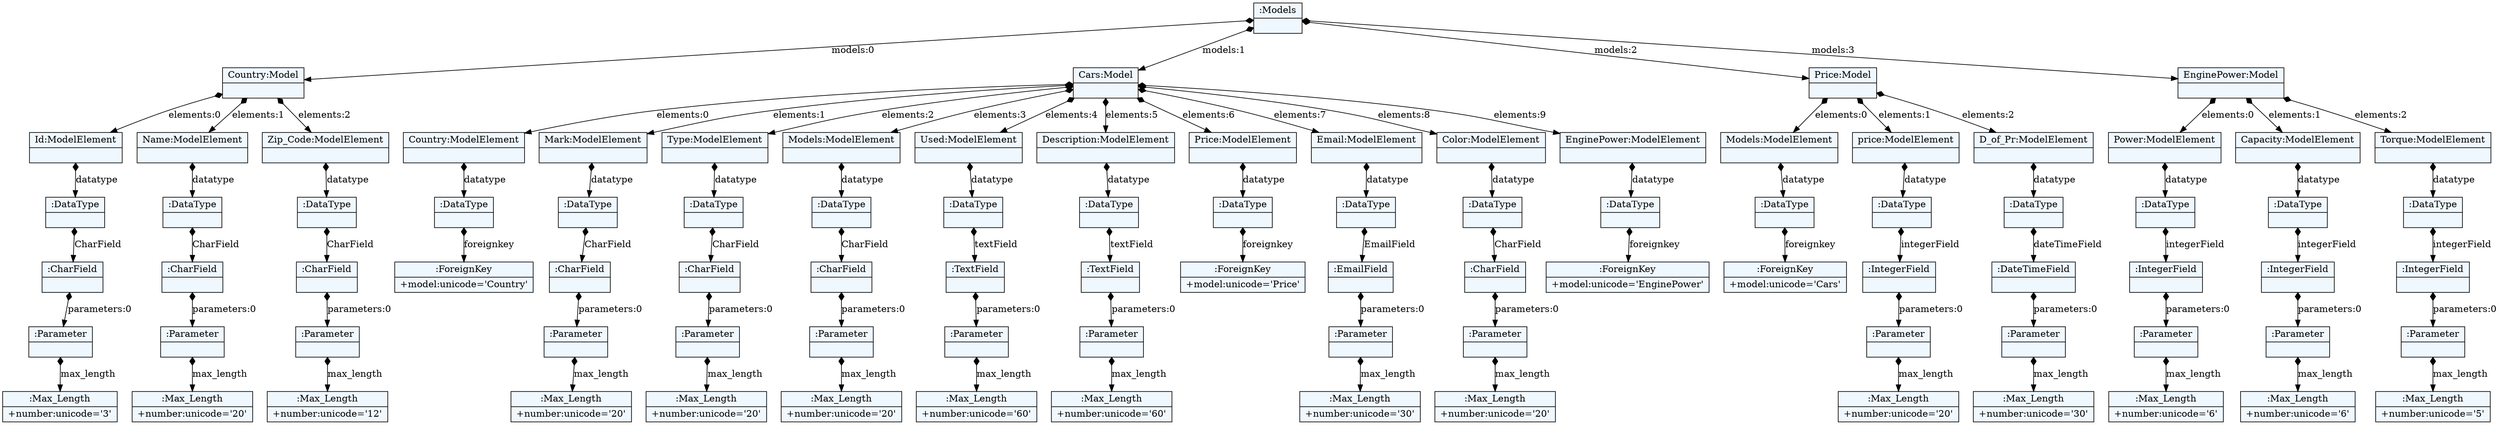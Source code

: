 
    digraph xtext {
    fontname = "Bitstream Vera Sans"
    fontsize = 8
    node[
        shape=record,
        style=filled,
        fillcolor=aliceblue
    ]
    nodesep = 0.3
    edge[dir=black,arrowtail=empty]


51376400 -> 51378032 [label="models:0" arrowtail=diamond dir=both]
51378032 -> 51377072 [label="elements:0" arrowtail=diamond dir=both]
51377072 -> 51379280 [label="datatype" arrowtail=diamond dir=both]
51379280 -> 51380048 [label="CharField" arrowtail=diamond dir=both]
51380048 -> 51378128 [label="parameters:0" arrowtail=diamond dir=both]
51378128 -> 51377840 [label="max_length" arrowtail=diamond dir=both]
51377840[label="{:Max_Length|+number:unicode='3'\l}"]
51378128[label="{:Parameter|}"]
51380048[label="{:CharField|}"]
51379280[label="{:DataType|}"]
51377072[label="{Id:ModelElement|}"]
51378032 -> 51376176 [label="elements:1" arrowtail=diamond dir=both]
51376176 -> 51379696 [label="datatype" arrowtail=diamond dir=both]
51379696 -> 51377744 [label="CharField" arrowtail=diamond dir=both]
51377744 -> 49732528 [label="parameters:0" arrowtail=diamond dir=both]
49732528 -> 49730096 [label="max_length" arrowtail=diamond dir=both]
49730096[label="{:Max_Length|+number:unicode='20'\l}"]
49732528[label="{:Parameter|}"]
51377744[label="{:CharField|}"]
51379696[label="{:DataType|}"]
51376176[label="{Name:ModelElement|}"]
51378032 -> 51378896 [label="elements:2" arrowtail=diamond dir=both]
51378896 -> 51376784 [label="datatype" arrowtail=diamond dir=both]
51376784 -> 49732496 [label="CharField" arrowtail=diamond dir=both]
49732496 -> 49732880 [label="parameters:0" arrowtail=diamond dir=both]
49732880 -> 49762032 [label="max_length" arrowtail=diamond dir=both]
49762032[label="{:Max_Length|+number:unicode='12'\l}"]
49732880[label="{:Parameter|}"]
49732496[label="{:CharField|}"]
51376784[label="{:DataType|}"]
51378896[label="{Zip_Code:ModelElement|}"]
51378032[label="{Country:Model|}"]
51376400 -> 51379184 [label="models:1" arrowtail=diamond dir=both]
51379184 -> 49732368 [label="elements:0" arrowtail=diamond dir=both]
49732368 -> 49730032 [label="datatype" arrowtail=diamond dir=both]
49730032 -> 51369488 [label="foreignkey" arrowtail=diamond dir=both]
51369488[label="{:ForeignKey|+model:unicode='Country'\l}"]
49730032[label="{:DataType|}"]
49732368[label="{Country:ModelElement|}"]
51379184 -> 49732304 [label="elements:1" arrowtail=diamond dir=both]
49732304 -> 51369520 [label="datatype" arrowtail=diamond dir=both]
51369520 -> 51370320 [label="CharField" arrowtail=diamond dir=both]
51370320 -> 51370640 [label="parameters:0" arrowtail=diamond dir=both]
51370640 -> 51371152 [label="max_length" arrowtail=diamond dir=both]
51371152[label="{:Max_Length|+number:unicode='20'\l}"]
51370640[label="{:Parameter|}"]
51370320[label="{:CharField|}"]
51369520[label="{:DataType|}"]
49732304[label="{Mark:ModelElement|}"]
51379184 -> 49759152 [label="elements:2" arrowtail=diamond dir=both]
49759152 -> 51371952 [label="datatype" arrowtail=diamond dir=both]
51371952 -> 51370032 [label="CharField" arrowtail=diamond dir=both]
51370032 -> 51370832 [label="parameters:0" arrowtail=diamond dir=both]
51370832 -> 51370224 [label="max_length" arrowtail=diamond dir=both]
51370224[label="{:Max_Length|+number:unicode='20'\l}"]
51370832[label="{:Parameter|}"]
51370032[label="{:CharField|}"]
51371952[label="{:DataType|}"]
49759152[label="{Type:ModelElement|}"]
51379184 -> 51369712 [label="elements:3" arrowtail=diamond dir=both]
51369712 -> 51371376 [label="datatype" arrowtail=diamond dir=both]
51371376 -> 51369616 [label="CharField" arrowtail=diamond dir=both]
51369616 -> 51369808 [label="parameters:0" arrowtail=diamond dir=both]
51369808 -> 51369456 [label="max_length" arrowtail=diamond dir=both]
51369456[label="{:Max_Length|+number:unicode='20'\l}"]
51369808[label="{:Parameter|}"]
51369616[label="{:CharField|}"]
51371376[label="{:DataType|}"]
51369712[label="{Models:ModelElement|}"]
51379184 -> 51370736 [label="elements:4" arrowtail=diamond dir=both]
51370736 -> 51369584 [label="datatype" arrowtail=diamond dir=both]
51369584 -> 51384976 [label="textField" arrowtail=diamond dir=both]
51384976 -> 51384464 [label="parameters:0" arrowtail=diamond dir=both]
51384464 -> 51384368 [label="max_length" arrowtail=diamond dir=both]
51384368[label="{:Max_Length|+number:unicode='60'\l}"]
51384464[label="{:Parameter|}"]
51384976[label="{:TextField|}"]
51369584[label="{:DataType|}"]
51370736[label="{Used:ModelElement|}"]
51379184 -> 51370128 [label="elements:5" arrowtail=diamond dir=both]
51370128 -> 51385104 [label="datatype" arrowtail=diamond dir=both]
51385104 -> 51384848 [label="textField" arrowtail=diamond dir=both]
51384848 -> 51388464 [label="parameters:0" arrowtail=diamond dir=both]
51388464 -> 51388560 [label="max_length" arrowtail=diamond dir=both]
51388560[label="{:Max_Length|+number:unicode='60'\l}"]
51388464[label="{:Parameter|}"]
51384848[label="{:TextField|}"]
51385104[label="{:DataType|}"]
51370128[label="{Description:ModelElement|}"]
51379184 -> 51370544 [label="elements:6" arrowtail=diamond dir=both]
51370544 -> 51384560 [label="datatype" arrowtail=diamond dir=both]
51384560 -> 51390384 [label="foreignkey" arrowtail=diamond dir=both]
51390384[label="{:ForeignKey|+model:unicode='Price'\l}"]
51384560[label="{:DataType|}"]
51370544[label="{Price:ModelElement|}"]
51379184 -> 51384656 [label="elements:7" arrowtail=diamond dir=both]
51384656 -> 51389520 [label="datatype" arrowtail=diamond dir=both]
51389520 -> 51392272 [label="EmailField" arrowtail=diamond dir=both]
51392272 -> 51392368 [label="parameters:0" arrowtail=diamond dir=both]
51392368 -> 51392432 [label="max_length" arrowtail=diamond dir=both]
51392432[label="{:Max_Length|+number:unicode='30'\l}"]
51392368[label="{:Parameter|}"]
51392272[label="{:EmailField|}"]
51389520[label="{:DataType|}"]
51384656[label="{Email:ModelElement|}"]
51379184 -> 51385008 [label="elements:8" arrowtail=diamond dir=both]
51385008 -> 51392304 [label="datatype" arrowtail=diamond dir=both]
51392304 -> 51392464 [label="CharField" arrowtail=diamond dir=both]
51392464 -> 51429456 [label="parameters:0" arrowtail=diamond dir=both]
51429456 -> 51429520 [label="max_length" arrowtail=diamond dir=both]
51429520[label="{:Max_Length|+number:unicode='20'\l}"]
51429456[label="{:Parameter|}"]
51392464[label="{:CharField|}"]
51392304[label="{:DataType|}"]
51385008[label="{Color:ModelElement|}"]
51379184 -> 51392208 [label="elements:9" arrowtail=diamond dir=both]
51392208 -> 51392496 [label="datatype" arrowtail=diamond dir=both]
51392496 -> 51429488 [label="foreignkey" arrowtail=diamond dir=both]
51429488[label="{:ForeignKey|+model:unicode='EnginePower'\l}"]
51392496[label="{:DataType|}"]
51392208[label="{EnginePower:ModelElement|}"]
51379184[label="{Cars:Model|}"]
51376400 -> 51377264 [label="models:2" arrowtail=diamond dir=both]
51377264 -> 51429424 [label="elements:0" arrowtail=diamond dir=both]
51429424 -> 51429584 [label="datatype" arrowtail=diamond dir=both]
51429584 -> 51429648 [label="foreignkey" arrowtail=diamond dir=both]
51429648[label="{:ForeignKey|+model:unicode='Cars'\l}"]
51429584[label="{:DataType|}"]
51429424[label="{Models:ModelElement|}"]
51377264 -> 51429552 [label="elements:1" arrowtail=diamond dir=both]
51429552 -> 51429680 [label="datatype" arrowtail=diamond dir=both]
51429680 -> 51429744 [label="integerField" arrowtail=diamond dir=both]
51429744 -> 51429808 [label="parameters:0" arrowtail=diamond dir=both]
51429808 -> 51429872 [label="max_length" arrowtail=diamond dir=both]
51429872[label="{:Max_Length|+number:unicode='20'\l}"]
51429808[label="{:Parameter|}"]
51429744[label="{:IntegerField|}"]
51429680[label="{:DataType|}"]
51429552[label="{price:ModelElement|}"]
51377264 -> 51387536 [label="elements:2" arrowtail=diamond dir=both]
51387536 -> 51429712 [label="datatype" arrowtail=diamond dir=both]
51429712 -> 51429904 [label="dateTimeField" arrowtail=diamond dir=both]
51429904 -> 51430000 [label="parameters:0" arrowtail=diamond dir=both]
51430000 -> 51430064 [label="max_length" arrowtail=diamond dir=both]
51430064[label="{:Max_Length|+number:unicode='30'\l}"]
51430000[label="{:Parameter|}"]
51429904[label="{:DateTimeField|}"]
51429712[label="{:DataType|}"]
51387536[label="{D_of_Pr:ModelElement|}"]
51377264[label="{Price:Model|}"]
51376400 -> 49731824 [label="models:3" arrowtail=diamond dir=both]
49731824 -> 51429776 [label="elements:0" arrowtail=diamond dir=both]
51429776 -> 51429968 [label="datatype" arrowtail=diamond dir=both]
51429968 -> 51430128 [label="integerField" arrowtail=diamond dir=both]
51430128 -> 51430224 [label="parameters:0" arrowtail=diamond dir=both]
51430224 -> 51430288 [label="max_length" arrowtail=diamond dir=both]
51430288[label="{:Max_Length|+number:unicode='6'\l}"]
51430224[label="{:Parameter|}"]
51430128[label="{:IntegerField|}"]
51429968[label="{:DataType|}"]
51429776[label="{Power:ModelElement|}"]
49731824 -> 51429936 [label="elements:1" arrowtail=diamond dir=both]
51429936 -> 51430160 [label="datatype" arrowtail=diamond dir=both]
51430160 -> 51430256 [label="integerField" arrowtail=diamond dir=both]
51430256 -> 51430384 [label="parameters:0" arrowtail=diamond dir=both]
51430384 -> 51430448 [label="max_length" arrowtail=diamond dir=both]
51430448[label="{:Max_Length|+number:unicode='6'\l}"]
51430384[label="{:Parameter|}"]
51430256[label="{:IntegerField|}"]
51430160[label="{:DataType|}"]
51429936[label="{Capacity:ModelElement|}"]
49731824 -> 51430096 [label="elements:2" arrowtail=diamond dir=both]
51430096 -> 51430320 [label="datatype" arrowtail=diamond dir=both]
51430320 -> 51430416 [label="integerField" arrowtail=diamond dir=both]
51430416 -> 51430544 [label="parameters:0" arrowtail=diamond dir=both]
51430544 -> 51430608 [label="max_length" arrowtail=diamond dir=both]
51430608[label="{:Max_Length|+number:unicode='5'\l}"]
51430544[label="{:Parameter|}"]
51430416[label="{:IntegerField|}"]
51430320[label="{:DataType|}"]
51430096[label="{Torque:ModelElement|}"]
49731824[label="{EnginePower:Model|}"]
51376400[label="{:Models|}"]

}
